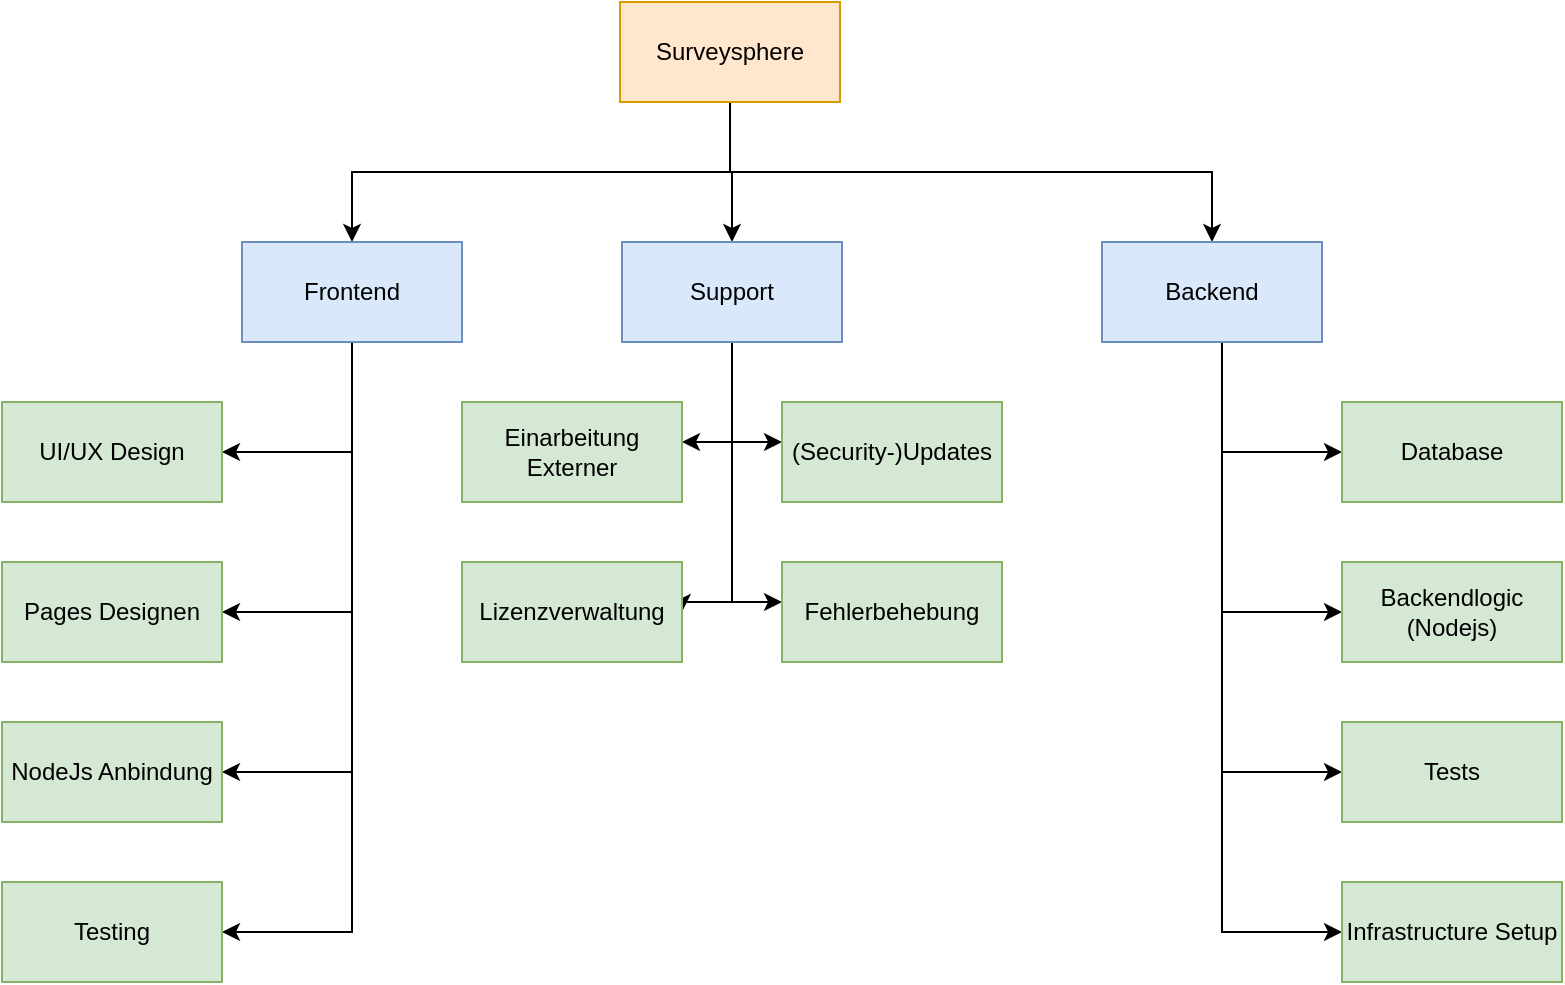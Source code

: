 <mxfile version="21.3.4">
  <diagram name="Page-1" id="p_ReuEUuZX92ZAUJS2A1">
    <mxGraphModel dx="1068" dy="800" grid="1" gridSize="10" guides="1" tooltips="1" connect="1" arrows="1" fold="1" page="1" pageScale="1" pageWidth="827" pageHeight="1169" math="0" shadow="0">
      <root>
        <mxCell id="0" />
        <mxCell id="1" parent="0" />
        <mxCell id="TbzvGz38YFTLobrml-YF-21" style="edgeStyle=orthogonalEdgeStyle;rounded=0;orthogonalLoop=1;jettySize=auto;html=1;exitX=0.5;exitY=1;exitDx=0;exitDy=0;entryX=0.5;entryY=0;entryDx=0;entryDy=0;" edge="1" parent="1" source="TbzvGz38YFTLobrml-YF-1" target="TbzvGz38YFTLobrml-YF-3">
          <mxGeometry relative="1" as="geometry" />
        </mxCell>
        <mxCell id="TbzvGz38YFTLobrml-YF-22" style="edgeStyle=orthogonalEdgeStyle;rounded=0;orthogonalLoop=1;jettySize=auto;html=1;exitX=0.5;exitY=1;exitDx=0;exitDy=0;entryX=0.5;entryY=0;entryDx=0;entryDy=0;" edge="1" parent="1" source="TbzvGz38YFTLobrml-YF-1" target="TbzvGz38YFTLobrml-YF-4">
          <mxGeometry relative="1" as="geometry" />
        </mxCell>
        <mxCell id="TbzvGz38YFTLobrml-YF-23" style="edgeStyle=orthogonalEdgeStyle;rounded=0;orthogonalLoop=1;jettySize=auto;html=1;exitX=0.5;exitY=1;exitDx=0;exitDy=0;entryX=0.5;entryY=0;entryDx=0;entryDy=0;" edge="1" parent="1" source="TbzvGz38YFTLobrml-YF-1" target="TbzvGz38YFTLobrml-YF-2">
          <mxGeometry relative="1" as="geometry" />
        </mxCell>
        <mxCell id="TbzvGz38YFTLobrml-YF-1" value="Surveysphere" style="html=1;whiteSpace=wrap;fillColor=#ffe6cc;strokeColor=#d79b00;" vertex="1" parent="1">
          <mxGeometry x="359" y="280" width="110" height="50" as="geometry" />
        </mxCell>
        <mxCell id="TbzvGz38YFTLobrml-YF-25" value="" style="edgeStyle=orthogonalEdgeStyle;rounded=0;orthogonalLoop=1;jettySize=auto;html=1;" edge="1" parent="1" source="TbzvGz38YFTLobrml-YF-2" target="TbzvGz38YFTLobrml-YF-24">
          <mxGeometry relative="1" as="geometry">
            <Array as="points">
              <mxPoint x="660" y="505" />
            </Array>
          </mxGeometry>
        </mxCell>
        <mxCell id="TbzvGz38YFTLobrml-YF-27" value="" style="edgeStyle=orthogonalEdgeStyle;rounded=0;orthogonalLoop=1;jettySize=auto;html=1;" edge="1" parent="1" source="TbzvGz38YFTLobrml-YF-2" target="TbzvGz38YFTLobrml-YF-26">
          <mxGeometry relative="1" as="geometry">
            <Array as="points">
              <mxPoint x="660" y="585" />
            </Array>
          </mxGeometry>
        </mxCell>
        <mxCell id="TbzvGz38YFTLobrml-YF-29" value="" style="edgeStyle=orthogonalEdgeStyle;rounded=0;orthogonalLoop=1;jettySize=auto;html=1;" edge="1" parent="1" source="TbzvGz38YFTLobrml-YF-2" target="TbzvGz38YFTLobrml-YF-28">
          <mxGeometry relative="1" as="geometry">
            <Array as="points">
              <mxPoint x="660" y="665" />
            </Array>
          </mxGeometry>
        </mxCell>
        <mxCell id="TbzvGz38YFTLobrml-YF-31" value="" style="edgeStyle=orthogonalEdgeStyle;rounded=0;orthogonalLoop=1;jettySize=auto;html=1;" edge="1" parent="1" source="TbzvGz38YFTLobrml-YF-2" target="TbzvGz38YFTLobrml-YF-30">
          <mxGeometry relative="1" as="geometry">
            <Array as="points">
              <mxPoint x="660" y="745" />
            </Array>
          </mxGeometry>
        </mxCell>
        <mxCell id="TbzvGz38YFTLobrml-YF-2" value="Backend" style="html=1;whiteSpace=wrap;fillColor=#dae8fc;strokeColor=#6c8ebf;" vertex="1" parent="1">
          <mxGeometry x="600" y="400" width="110" height="50" as="geometry" />
        </mxCell>
        <mxCell id="TbzvGz38YFTLobrml-YF-6" value="" style="edgeStyle=orthogonalEdgeStyle;rounded=0;orthogonalLoop=1;jettySize=auto;html=1;" edge="1" parent="1" source="TbzvGz38YFTLobrml-YF-3" target="TbzvGz38YFTLobrml-YF-5">
          <mxGeometry relative="1" as="geometry">
            <Array as="points">
              <mxPoint x="225" y="505" />
            </Array>
          </mxGeometry>
        </mxCell>
        <mxCell id="TbzvGz38YFTLobrml-YF-8" value="" style="edgeStyle=orthogonalEdgeStyle;rounded=0;orthogonalLoop=1;jettySize=auto;html=1;" edge="1" parent="1" source="TbzvGz38YFTLobrml-YF-3" target="TbzvGz38YFTLobrml-YF-7">
          <mxGeometry relative="1" as="geometry">
            <Array as="points">
              <mxPoint x="225" y="585" />
            </Array>
          </mxGeometry>
        </mxCell>
        <mxCell id="TbzvGz38YFTLobrml-YF-10" value="" style="edgeStyle=orthogonalEdgeStyle;rounded=0;orthogonalLoop=1;jettySize=auto;html=1;" edge="1" parent="1" source="TbzvGz38YFTLobrml-YF-3" target="TbzvGz38YFTLobrml-YF-9">
          <mxGeometry relative="1" as="geometry">
            <Array as="points">
              <mxPoint x="225" y="665" />
            </Array>
          </mxGeometry>
        </mxCell>
        <mxCell id="TbzvGz38YFTLobrml-YF-12" value="" style="edgeStyle=orthogonalEdgeStyle;rounded=0;orthogonalLoop=1;jettySize=auto;html=1;" edge="1" parent="1" source="TbzvGz38YFTLobrml-YF-3" target="TbzvGz38YFTLobrml-YF-11">
          <mxGeometry relative="1" as="geometry">
            <Array as="points">
              <mxPoint x="225" y="745" />
            </Array>
          </mxGeometry>
        </mxCell>
        <mxCell id="TbzvGz38YFTLobrml-YF-3" value="Frontend" style="html=1;whiteSpace=wrap;fillColor=#dae8fc;strokeColor=#6c8ebf;" vertex="1" parent="1">
          <mxGeometry x="170" y="400" width="110" height="50" as="geometry" />
        </mxCell>
        <mxCell id="TbzvGz38YFTLobrml-YF-14" value="" style="edgeStyle=orthogonalEdgeStyle;rounded=0;orthogonalLoop=1;jettySize=auto;html=1;" edge="1" parent="1" source="TbzvGz38YFTLobrml-YF-4" target="TbzvGz38YFTLobrml-YF-13">
          <mxGeometry relative="1" as="geometry">
            <Array as="points">
              <mxPoint x="415" y="500" />
            </Array>
          </mxGeometry>
        </mxCell>
        <mxCell id="TbzvGz38YFTLobrml-YF-16" value="" style="edgeStyle=orthogonalEdgeStyle;rounded=0;orthogonalLoop=1;jettySize=auto;html=1;" edge="1" parent="1" source="TbzvGz38YFTLobrml-YF-4" target="TbzvGz38YFTLobrml-YF-15">
          <mxGeometry relative="1" as="geometry">
            <Array as="points">
              <mxPoint x="415" y="580" />
            </Array>
          </mxGeometry>
        </mxCell>
        <mxCell id="TbzvGz38YFTLobrml-YF-18" value="" style="edgeStyle=orthogonalEdgeStyle;rounded=0;orthogonalLoop=1;jettySize=auto;html=1;" edge="1" parent="1" source="TbzvGz38YFTLobrml-YF-4" target="TbzvGz38YFTLobrml-YF-17">
          <mxGeometry relative="1" as="geometry">
            <Array as="points">
              <mxPoint x="415" y="500" />
            </Array>
          </mxGeometry>
        </mxCell>
        <mxCell id="TbzvGz38YFTLobrml-YF-20" value="" style="edgeStyle=orthogonalEdgeStyle;rounded=0;orthogonalLoop=1;jettySize=auto;html=1;entryX=1;entryY=0.5;entryDx=0;entryDy=0;" edge="1" parent="1" source="TbzvGz38YFTLobrml-YF-4" target="TbzvGz38YFTLobrml-YF-19">
          <mxGeometry relative="1" as="geometry">
            <Array as="points">
              <mxPoint x="415" y="580" />
              <mxPoint x="390" y="580" />
            </Array>
          </mxGeometry>
        </mxCell>
        <mxCell id="TbzvGz38YFTLobrml-YF-4" value="Support" style="html=1;whiteSpace=wrap;fillColor=#dae8fc;strokeColor=#6c8ebf;" vertex="1" parent="1">
          <mxGeometry x="360" y="400" width="110" height="50" as="geometry" />
        </mxCell>
        <mxCell id="TbzvGz38YFTLobrml-YF-5" value="UI/UX Design" style="html=1;whiteSpace=wrap;fillColor=#d5e8d4;strokeColor=#82b366;" vertex="1" parent="1">
          <mxGeometry x="50" y="480" width="110" height="50" as="geometry" />
        </mxCell>
        <mxCell id="TbzvGz38YFTLobrml-YF-7" value="Pages Designen" style="html=1;whiteSpace=wrap;fillColor=#d5e8d4;strokeColor=#82b366;" vertex="1" parent="1">
          <mxGeometry x="50" y="560" width="110" height="50" as="geometry" />
        </mxCell>
        <mxCell id="TbzvGz38YFTLobrml-YF-9" value="NodeJs Anbindung" style="html=1;whiteSpace=wrap;fillColor=#d5e8d4;strokeColor=#82b366;" vertex="1" parent="1">
          <mxGeometry x="50" y="640" width="110" height="50" as="geometry" />
        </mxCell>
        <mxCell id="TbzvGz38YFTLobrml-YF-11" value="Testing" style="html=1;whiteSpace=wrap;fillColor=#d5e8d4;strokeColor=#82b366;" vertex="1" parent="1">
          <mxGeometry x="50" y="720" width="110" height="50" as="geometry" />
        </mxCell>
        <mxCell id="TbzvGz38YFTLobrml-YF-13" value="(Security-)Updates" style="html=1;whiteSpace=wrap;fillColor=#d5e8d4;strokeColor=#82b366;" vertex="1" parent="1">
          <mxGeometry x="440" y="480" width="110" height="50" as="geometry" />
        </mxCell>
        <mxCell id="TbzvGz38YFTLobrml-YF-15" value="Fehlerbehebung" style="html=1;whiteSpace=wrap;fillColor=#d5e8d4;strokeColor=#82b366;" vertex="1" parent="1">
          <mxGeometry x="440" y="560" width="110" height="50" as="geometry" />
        </mxCell>
        <mxCell id="TbzvGz38YFTLobrml-YF-17" value="Einarbeitung Externer" style="html=1;whiteSpace=wrap;fillColor=#d5e8d4;strokeColor=#82b366;" vertex="1" parent="1">
          <mxGeometry x="280" y="480" width="110" height="50" as="geometry" />
        </mxCell>
        <mxCell id="TbzvGz38YFTLobrml-YF-19" value="Lizenzverwaltung" style="html=1;whiteSpace=wrap;fillColor=#d5e8d4;strokeColor=#82b366;" vertex="1" parent="1">
          <mxGeometry x="280" y="560" width="110" height="50" as="geometry" />
        </mxCell>
        <mxCell id="TbzvGz38YFTLobrml-YF-24" value="Database" style="html=1;whiteSpace=wrap;fillColor=#d5e8d4;strokeColor=#82b366;" vertex="1" parent="1">
          <mxGeometry x="720" y="480" width="110" height="50" as="geometry" />
        </mxCell>
        <mxCell id="TbzvGz38YFTLobrml-YF-26" value="Backendlogic (Nodejs)" style="html=1;whiteSpace=wrap;fillColor=#d5e8d4;strokeColor=#82b366;" vertex="1" parent="1">
          <mxGeometry x="720" y="560" width="110" height="50" as="geometry" />
        </mxCell>
        <mxCell id="TbzvGz38YFTLobrml-YF-28" value="Tests" style="html=1;whiteSpace=wrap;fillColor=#d5e8d4;strokeColor=#82b366;" vertex="1" parent="1">
          <mxGeometry x="720" y="640" width="110" height="50" as="geometry" />
        </mxCell>
        <mxCell id="TbzvGz38YFTLobrml-YF-30" value="Infrastructure Setup" style="html=1;whiteSpace=wrap;fillColor=#d5e8d4;strokeColor=#82b366;" vertex="1" parent="1">
          <mxGeometry x="720" y="720" width="110" height="50" as="geometry" />
        </mxCell>
      </root>
    </mxGraphModel>
  </diagram>
</mxfile>
